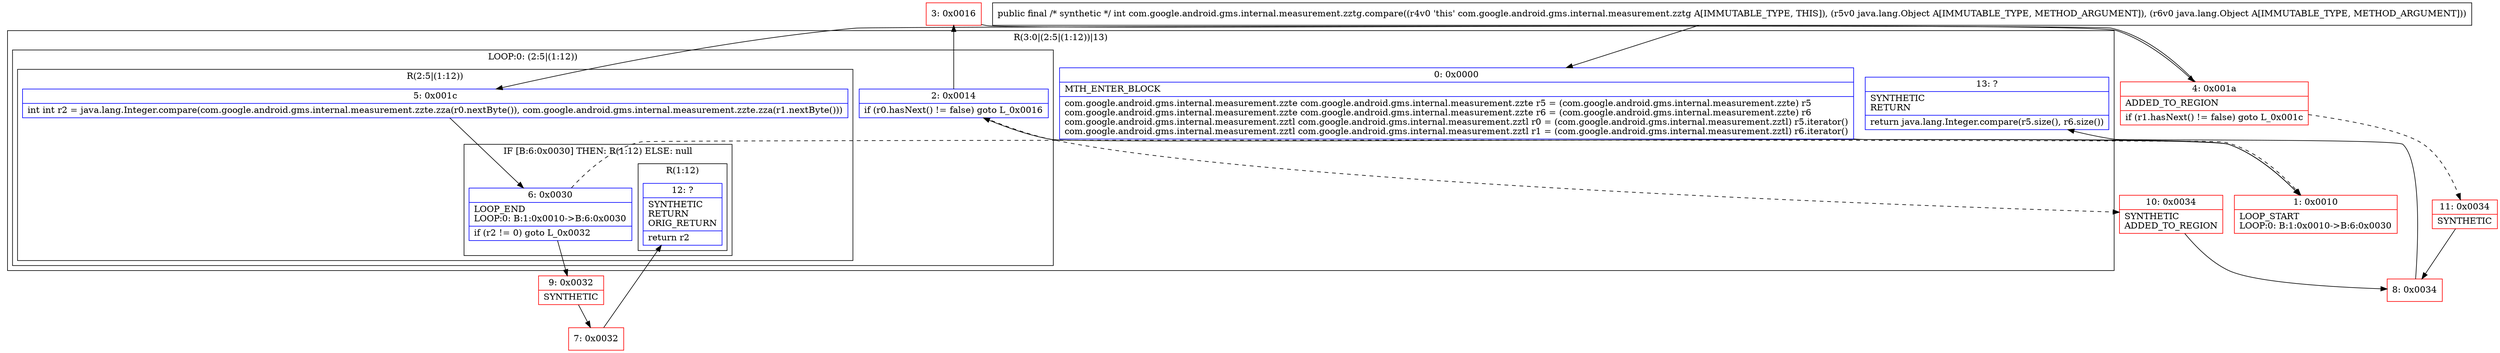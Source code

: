 digraph "CFG forcom.google.android.gms.internal.measurement.zztg.compare(Ljava\/lang\/Object;Ljava\/lang\/Object;)I" {
subgraph cluster_Region_1915030791 {
label = "R(3:0|(2:5|(1:12))|13)";
node [shape=record,color=blue];
Node_0 [shape=record,label="{0\:\ 0x0000|MTH_ENTER_BLOCK\l|com.google.android.gms.internal.measurement.zzte com.google.android.gms.internal.measurement.zzte r5 = (com.google.android.gms.internal.measurement.zzte) r5\lcom.google.android.gms.internal.measurement.zzte com.google.android.gms.internal.measurement.zzte r6 = (com.google.android.gms.internal.measurement.zzte) r6\lcom.google.android.gms.internal.measurement.zztl com.google.android.gms.internal.measurement.zztl r0 = (com.google.android.gms.internal.measurement.zztl) r5.iterator()\lcom.google.android.gms.internal.measurement.zztl com.google.android.gms.internal.measurement.zztl r1 = (com.google.android.gms.internal.measurement.zztl) r6.iterator()\l}"];
subgraph cluster_LoopRegion_1293303227 {
label = "LOOP:0: (2:5|(1:12))";
node [shape=record,color=blue];
Node_2 [shape=record,label="{2\:\ 0x0014|if (r0.hasNext() != false) goto L_0x0016\l}"];
subgraph cluster_Region_887954491 {
label = "R(2:5|(1:12))";
node [shape=record,color=blue];
Node_5 [shape=record,label="{5\:\ 0x001c|int int r2 = java.lang.Integer.compare(com.google.android.gms.internal.measurement.zzte.zza(r0.nextByte()), com.google.android.gms.internal.measurement.zzte.zza(r1.nextByte()))\l}"];
subgraph cluster_IfRegion_1273387950 {
label = "IF [B:6:0x0030] THEN: R(1:12) ELSE: null";
node [shape=record,color=blue];
Node_6 [shape=record,label="{6\:\ 0x0030|LOOP_END\lLOOP:0: B:1:0x0010\-\>B:6:0x0030\l|if (r2 != 0) goto L_0x0032\l}"];
subgraph cluster_Region_292633312 {
label = "R(1:12)";
node [shape=record,color=blue];
Node_12 [shape=record,label="{12\:\ ?|SYNTHETIC\lRETURN\lORIG_RETURN\l|return r2\l}"];
}
}
}
}
Node_13 [shape=record,label="{13\:\ ?|SYNTHETIC\lRETURN\l|return java.lang.Integer.compare(r5.size(), r6.size())\l}"];
}
Node_1 [shape=record,color=red,label="{1\:\ 0x0010|LOOP_START\lLOOP:0: B:1:0x0010\-\>B:6:0x0030\l}"];
Node_3 [shape=record,color=red,label="{3\:\ 0x0016}"];
Node_4 [shape=record,color=red,label="{4\:\ 0x001a|ADDED_TO_REGION\l|if (r1.hasNext() != false) goto L_0x001c\l}"];
Node_7 [shape=record,color=red,label="{7\:\ 0x0032}"];
Node_8 [shape=record,color=red,label="{8\:\ 0x0034}"];
Node_9 [shape=record,color=red,label="{9\:\ 0x0032|SYNTHETIC\l}"];
Node_10 [shape=record,color=red,label="{10\:\ 0x0034|SYNTHETIC\lADDED_TO_REGION\l}"];
Node_11 [shape=record,color=red,label="{11\:\ 0x0034|SYNTHETIC\l}"];
MethodNode[shape=record,label="{public final \/* synthetic *\/ int com.google.android.gms.internal.measurement.zztg.compare((r4v0 'this' com.google.android.gms.internal.measurement.zztg A[IMMUTABLE_TYPE, THIS]), (r5v0 java.lang.Object A[IMMUTABLE_TYPE, METHOD_ARGUMENT]), (r6v0 java.lang.Object A[IMMUTABLE_TYPE, METHOD_ARGUMENT])) }"];
MethodNode -> Node_0;
Node_0 -> Node_1;
Node_2 -> Node_3;
Node_2 -> Node_10[style=dashed];
Node_5 -> Node_6;
Node_6 -> Node_1[style=dashed];
Node_6 -> Node_9;
Node_1 -> Node_2;
Node_3 -> Node_4;
Node_4 -> Node_5;
Node_4 -> Node_11[style=dashed];
Node_7 -> Node_12;
Node_8 -> Node_13;
Node_9 -> Node_7;
Node_10 -> Node_8;
Node_11 -> Node_8;
}

